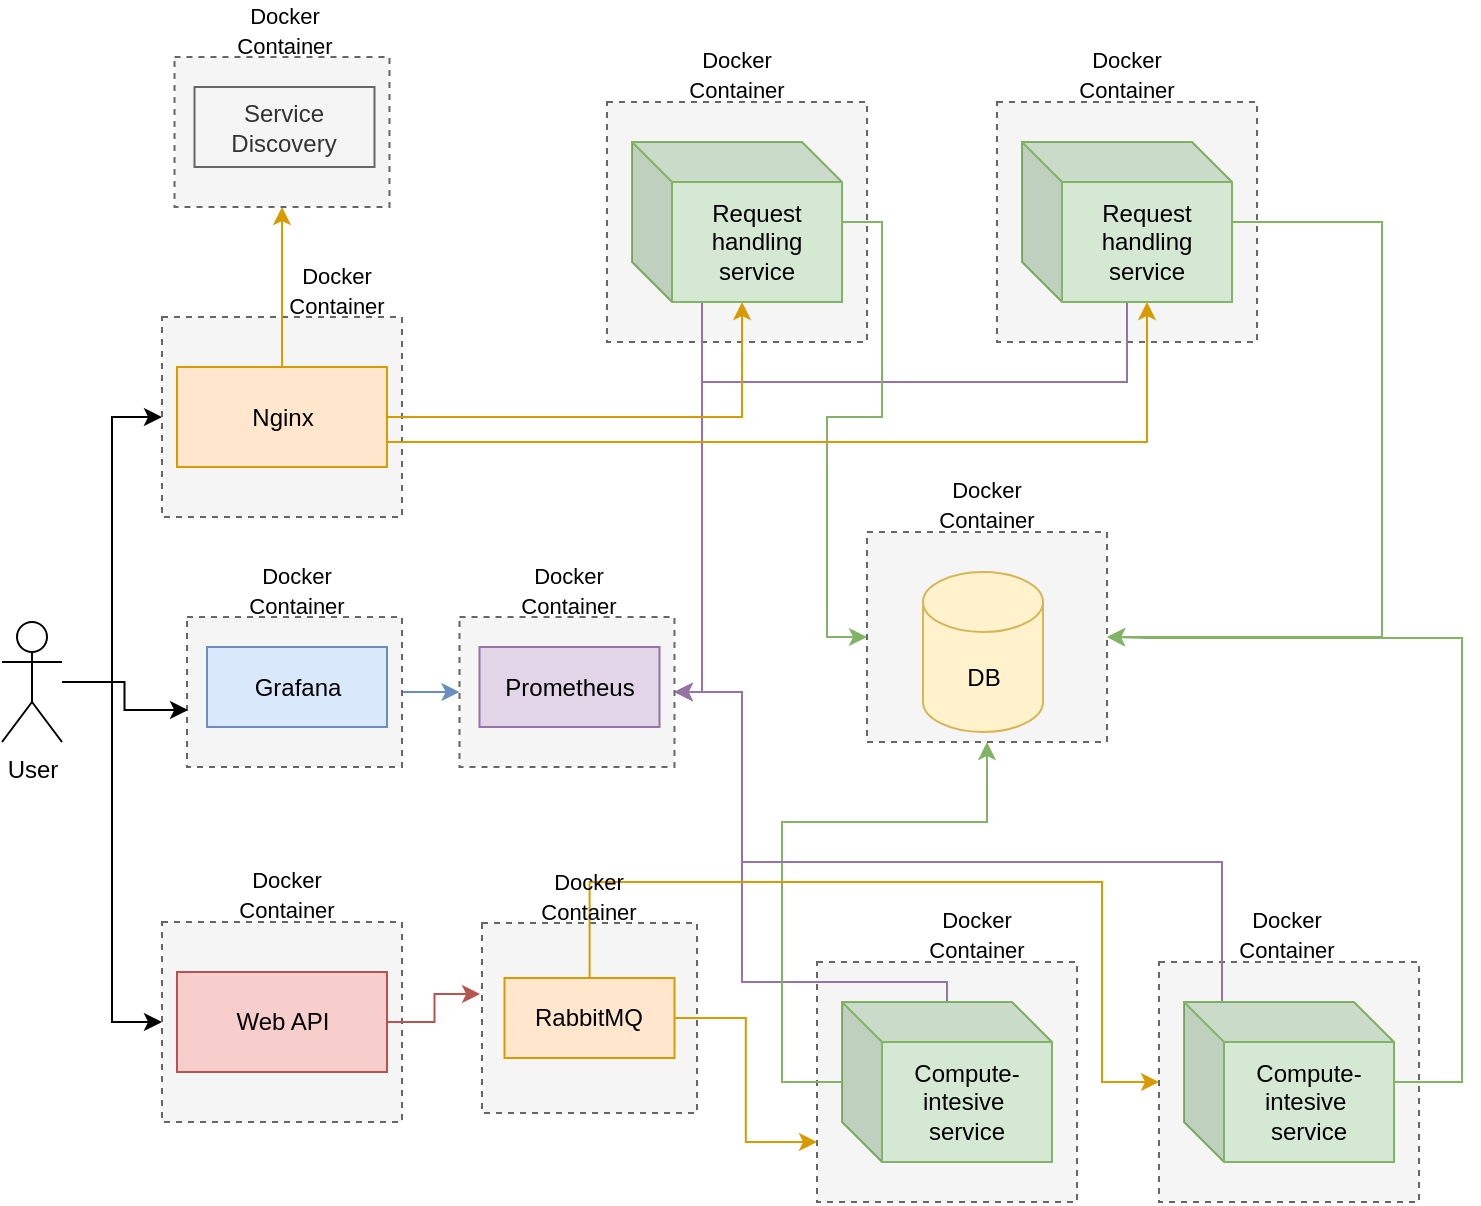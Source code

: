 <mxfile version="26.2.13">
  <diagram name="Page-1" id="3mhavHjRwUIhCfD9kLPz">
    <mxGraphModel dx="1428" dy="749" grid="1" gridSize="10" guides="1" tooltips="1" connect="1" arrows="1" fold="1" page="1" pageScale="1" pageWidth="827" pageHeight="1169" math="0" shadow="0">
      <root>
        <mxCell id="0" />
        <mxCell id="1" parent="0" />
        <mxCell id="yqHAX6XaGLWDxhdKcxRz-11" style="edgeStyle=orthogonalEdgeStyle;rounded=0;orthogonalLoop=1;jettySize=auto;html=1;entryX=0;entryY=0.5;entryDx=0;entryDy=0;" parent="1" source="0ezP59gke7yecXBHXXqj-3" target="0ezP59gke7yecXBHXXqj-5" edge="1">
          <mxGeometry relative="1" as="geometry" />
        </mxCell>
        <mxCell id="yqHAX6XaGLWDxhdKcxRz-12" style="edgeStyle=orthogonalEdgeStyle;rounded=0;orthogonalLoop=1;jettySize=auto;html=1;entryX=0;entryY=0.5;entryDx=0;entryDy=0;" parent="1" source="0ezP59gke7yecXBHXXqj-3" target="0ezP59gke7yecXBHXXqj-8" edge="1">
          <mxGeometry relative="1" as="geometry" />
        </mxCell>
        <mxCell id="0ezP59gke7yecXBHXXqj-3" value="User" style="shape=umlActor;verticalLabelPosition=bottom;verticalAlign=top;html=1;outlineConnect=0;" parent="1" vertex="1">
          <mxGeometry x="40" y="400" width="30" height="60" as="geometry" />
        </mxCell>
        <mxCell id="0ezP59gke7yecXBHXXqj-5" value="" style="rounded=0;whiteSpace=wrap;html=1;dashed=1;fillColor=#f5f5f5;fontColor=#333333;strokeColor=#666666;" parent="1" vertex="1">
          <mxGeometry x="120" y="247.5" width="120" height="100" as="geometry" />
        </mxCell>
        <mxCell id="FkycOWQq0roFS4aUgxG2-39" style="edgeStyle=orthogonalEdgeStyle;rounded=0;orthogonalLoop=1;jettySize=auto;html=1;entryX=0.5;entryY=1;entryDx=0;entryDy=0;fillColor=#ffe6cc;strokeColor=#d79b00;" edge="1" parent="1" source="0ezP59gke7yecXBHXXqj-7" target="FkycOWQq0roFS4aUgxG2-35">
          <mxGeometry relative="1" as="geometry" />
        </mxCell>
        <mxCell id="0ezP59gke7yecXBHXXqj-7" value="Nginx" style="rounded=0;whiteSpace=wrap;html=1;fillColor=#ffe6cc;strokeColor=#d79b00;" parent="1" vertex="1">
          <mxGeometry x="127.5" y="272.5" width="105" height="50" as="geometry" />
        </mxCell>
        <mxCell id="0ezP59gke7yecXBHXXqj-8" value="" style="rounded=0;whiteSpace=wrap;html=1;dashed=1;fillColor=#f5f5f5;fontColor=#333333;strokeColor=#666666;" parent="1" vertex="1">
          <mxGeometry x="120" y="550" width="120" height="100" as="geometry" />
        </mxCell>
        <mxCell id="0ezP59gke7yecXBHXXqj-10" value="Web API" style="rounded=0;whiteSpace=wrap;html=1;fillColor=#f8cecc;strokeColor=#b85450;" parent="1" vertex="1">
          <mxGeometry x="127.5" y="575" width="105" height="50" as="geometry" />
        </mxCell>
        <mxCell id="0ezP59gke7yecXBHXXqj-11" value="" style="rounded=0;whiteSpace=wrap;html=1;dashed=1;fillColor=#f5f5f5;fontColor=#333333;strokeColor=#666666;" parent="1" vertex="1">
          <mxGeometry x="447.5" y="570" width="130" height="120" as="geometry" />
        </mxCell>
        <mxCell id="FkycOWQq0roFS4aUgxG2-24" style="edgeStyle=orthogonalEdgeStyle;rounded=0;orthogonalLoop=1;jettySize=auto;html=1;entryX=1;entryY=0.5;entryDx=0;entryDy=0;fillColor=#e1d5e7;strokeColor=#9673a6;" edge="1" parent="1" source="0ezP59gke7yecXBHXXqj-14" target="FkycOWQq0roFS4aUgxG2-20">
          <mxGeometry relative="1" as="geometry">
            <Array as="points">
              <mxPoint x="513" y="580" />
              <mxPoint x="410" y="580" />
              <mxPoint x="410" y="435" />
            </Array>
          </mxGeometry>
        </mxCell>
        <mxCell id="FkycOWQq0roFS4aUgxG2-31" style="edgeStyle=orthogonalEdgeStyle;rounded=0;orthogonalLoop=1;jettySize=auto;html=1;entryX=0.5;entryY=1;entryDx=0;entryDy=0;fillColor=#d5e8d4;strokeColor=#82b366;" edge="1" parent="1" source="0ezP59gke7yecXBHXXqj-14" target="0ezP59gke7yecXBHXXqj-30">
          <mxGeometry relative="1" as="geometry">
            <Array as="points">
              <mxPoint x="430" y="630" />
              <mxPoint x="430" y="500" />
              <mxPoint x="533" y="500" />
            </Array>
          </mxGeometry>
        </mxCell>
        <mxCell id="0ezP59gke7yecXBHXXqj-14" value="Compute-intesive&amp;nbsp; service" style="shape=cube;whiteSpace=wrap;html=1;boundedLbl=1;backgroundOutline=1;darkOpacity=0.05;darkOpacity2=0.1;fillColor=#d5e8d4;strokeColor=#82b366;" parent="1" vertex="1">
          <mxGeometry x="460" y="590" width="105" height="80" as="geometry" />
        </mxCell>
        <mxCell id="0ezP59gke7yecXBHXXqj-15" value="" style="rounded=0;whiteSpace=wrap;html=1;dashed=1;fillColor=#f5f5f5;fontColor=#333333;strokeColor=#666666;" parent="1" vertex="1">
          <mxGeometry x="618.5" y="570" width="130" height="120" as="geometry" />
        </mxCell>
        <mxCell id="FkycOWQq0roFS4aUgxG2-27" style="edgeStyle=orthogonalEdgeStyle;rounded=0;orthogonalLoop=1;jettySize=auto;html=1;entryX=1;entryY=0.5;entryDx=0;entryDy=0;fillColor=#e1d5e7;strokeColor=#9673a6;" edge="1" parent="1" source="0ezP59gke7yecXBHXXqj-17" target="FkycOWQq0roFS4aUgxG2-20">
          <mxGeometry relative="1" as="geometry">
            <Array as="points">
              <mxPoint x="650" y="520" />
              <mxPoint x="410" y="520" />
              <mxPoint x="410" y="435" />
            </Array>
          </mxGeometry>
        </mxCell>
        <mxCell id="FkycOWQq0roFS4aUgxG2-29" style="edgeStyle=orthogonalEdgeStyle;rounded=0;orthogonalLoop=1;jettySize=auto;html=1;entryX=1;entryY=0.5;entryDx=0;entryDy=0;fillColor=#d5e8d4;strokeColor=#82b366;" edge="1" parent="1" source="0ezP59gke7yecXBHXXqj-17" target="0ezP59gke7yecXBHXXqj-30">
          <mxGeometry relative="1" as="geometry">
            <Array as="points">
              <mxPoint x="770" y="630" />
              <mxPoint x="770" y="408" />
              <mxPoint x="613" y="408" />
            </Array>
          </mxGeometry>
        </mxCell>
        <mxCell id="0ezP59gke7yecXBHXXqj-17" value="Compute-intesive&amp;nbsp; service" style="shape=cube;whiteSpace=wrap;html=1;boundedLbl=1;backgroundOutline=1;darkOpacity=0.05;darkOpacity2=0.1;fillColor=#d5e8d4;strokeColor=#82b366;" parent="1" vertex="1">
          <mxGeometry x="631" y="590" width="105" height="80" as="geometry" />
        </mxCell>
        <mxCell id="0ezP59gke7yecXBHXXqj-24" value="" style="rounded=0;whiteSpace=wrap;html=1;dashed=1;fillColor=#f5f5f5;fontColor=#333333;strokeColor=#666666;" parent="1" vertex="1">
          <mxGeometry x="537.5" y="140" width="130" height="120" as="geometry" />
        </mxCell>
        <mxCell id="FkycOWQq0roFS4aUgxG2-26" style="edgeStyle=orthogonalEdgeStyle;rounded=0;orthogonalLoop=1;jettySize=auto;html=1;entryX=1;entryY=0.5;entryDx=0;entryDy=0;fillColor=#e1d5e7;strokeColor=#9673a6;" edge="1" parent="1" source="0ezP59gke7yecXBHXXqj-26" target="FkycOWQq0roFS4aUgxG2-20">
          <mxGeometry relative="1" as="geometry">
            <Array as="points">
              <mxPoint x="603" y="280" />
              <mxPoint x="390" y="280" />
              <mxPoint x="390" y="435" />
            </Array>
          </mxGeometry>
        </mxCell>
        <mxCell id="FkycOWQq0roFS4aUgxG2-33" style="edgeStyle=orthogonalEdgeStyle;rounded=0;orthogonalLoop=1;jettySize=auto;html=1;entryX=1;entryY=0.5;entryDx=0;entryDy=0;fillColor=#d5e8d4;strokeColor=#82b366;" edge="1" parent="1" source="0ezP59gke7yecXBHXXqj-26" target="0ezP59gke7yecXBHXXqj-30">
          <mxGeometry relative="1" as="geometry">
            <Array as="points">
              <mxPoint x="730" y="200" />
              <mxPoint x="730" y="408" />
            </Array>
          </mxGeometry>
        </mxCell>
        <mxCell id="0ezP59gke7yecXBHXXqj-26" value="Request handling service" style="shape=cube;whiteSpace=wrap;html=1;boundedLbl=1;backgroundOutline=1;darkOpacity=0.05;darkOpacity2=0.1;fillColor=#d5e8d4;strokeColor=#82b366;" parent="1" vertex="1">
          <mxGeometry x="550" y="160" width="105" height="80" as="geometry" />
        </mxCell>
        <mxCell id="0ezP59gke7yecXBHXXqj-27" value="" style="rounded=0;whiteSpace=wrap;html=1;dashed=1;fillColor=#f5f5f5;fontColor=#333333;strokeColor=#666666;" parent="1" vertex="1">
          <mxGeometry x="342.5" y="140" width="130" height="120" as="geometry" />
        </mxCell>
        <mxCell id="FkycOWQq0roFS4aUgxG2-25" style="edgeStyle=orthogonalEdgeStyle;rounded=0;orthogonalLoop=1;jettySize=auto;html=1;entryX=1;entryY=0.5;entryDx=0;entryDy=0;fillColor=#e1d5e7;strokeColor=#9673a6;" edge="1" parent="1" source="0ezP59gke7yecXBHXXqj-29" target="FkycOWQq0roFS4aUgxG2-20">
          <mxGeometry relative="1" as="geometry">
            <Array as="points">
              <mxPoint x="390" y="435" />
            </Array>
          </mxGeometry>
        </mxCell>
        <mxCell id="FkycOWQq0roFS4aUgxG2-34" style="edgeStyle=orthogonalEdgeStyle;rounded=0;orthogonalLoop=1;jettySize=auto;html=1;entryX=0;entryY=0.5;entryDx=0;entryDy=0;fillColor=#d5e8d4;strokeColor=#82b366;" edge="1" parent="1" source="0ezP59gke7yecXBHXXqj-29" target="0ezP59gke7yecXBHXXqj-30">
          <mxGeometry relative="1" as="geometry" />
        </mxCell>
        <mxCell id="0ezP59gke7yecXBHXXqj-29" value="Request handling service" style="shape=cube;whiteSpace=wrap;html=1;boundedLbl=1;backgroundOutline=1;darkOpacity=0.05;darkOpacity2=0.1;fillColor=#d5e8d4;strokeColor=#82b366;" parent="1" vertex="1">
          <mxGeometry x="355" y="160" width="105" height="80" as="geometry" />
        </mxCell>
        <mxCell id="0ezP59gke7yecXBHXXqj-30" value="" style="rounded=0;whiteSpace=wrap;html=1;dashed=1;fillColor=#f5f5f5;fontColor=#333333;strokeColor=#666666;" parent="1" vertex="1">
          <mxGeometry x="472.5" y="355" width="120" height="105" as="geometry" />
        </mxCell>
        <mxCell id="0ezP59gke7yecXBHXXqj-33" value="DB" style="shape=cylinder3;whiteSpace=wrap;html=1;boundedLbl=1;backgroundOutline=1;size=15;fillColor=#fff2cc;strokeColor=#d6b656;" parent="1" vertex="1">
          <mxGeometry x="500.5" y="375" width="60" height="80" as="geometry" />
        </mxCell>
        <mxCell id="yqHAX6XaGLWDxhdKcxRz-14" value="" style="rounded=0;whiteSpace=wrap;html=1;dashed=1;fillColor=#f5f5f5;fontColor=#333333;strokeColor=#666666;" parent="1" vertex="1">
          <mxGeometry x="280" y="550.5" width="107.5" height="95" as="geometry" />
        </mxCell>
        <mxCell id="yqHAX6XaGLWDxhdKcxRz-18" style="edgeStyle=orthogonalEdgeStyle;rounded=0;orthogonalLoop=1;jettySize=auto;html=1;entryX=0;entryY=0.75;entryDx=0;entryDy=0;fillColor=#ffe6cc;strokeColor=#d79b00;" parent="1" source="yqHAX6XaGLWDxhdKcxRz-16" target="0ezP59gke7yecXBHXXqj-11" edge="1">
          <mxGeometry relative="1" as="geometry" />
        </mxCell>
        <mxCell id="yqHAX6XaGLWDxhdKcxRz-19" style="edgeStyle=orthogonalEdgeStyle;rounded=0;orthogonalLoop=1;jettySize=auto;html=1;entryX=0;entryY=0.5;entryDx=0;entryDy=0;fillColor=#ffe6cc;strokeColor=#d79b00;" parent="1" source="yqHAX6XaGLWDxhdKcxRz-16" target="0ezP59gke7yecXBHXXqj-15" edge="1">
          <mxGeometry relative="1" as="geometry">
            <Array as="points">
              <mxPoint x="334" y="530" />
              <mxPoint x="590" y="530" />
              <mxPoint x="590" y="630" />
            </Array>
          </mxGeometry>
        </mxCell>
        <mxCell id="yqHAX6XaGLWDxhdKcxRz-16" value="RabbitMQ" style="rounded=0;whiteSpace=wrap;html=1;fillColor=#ffe6cc;strokeColor=#d79b00;" parent="1" vertex="1">
          <mxGeometry x="291.25" y="578" width="85" height="40" as="geometry" />
        </mxCell>
        <mxCell id="yqHAX6XaGLWDxhdKcxRz-23" style="edgeStyle=orthogonalEdgeStyle;rounded=0;orthogonalLoop=1;jettySize=auto;html=1;entryX=0.524;entryY=1;entryDx=0;entryDy=0;entryPerimeter=0;fillColor=#ffe6cc;strokeColor=#d79b00;" parent="1" source="0ezP59gke7yecXBHXXqj-7" target="0ezP59gke7yecXBHXXqj-29" edge="1">
          <mxGeometry relative="1" as="geometry" />
        </mxCell>
        <mxCell id="yqHAX6XaGLWDxhdKcxRz-24" style="edgeStyle=orthogonalEdgeStyle;rounded=0;orthogonalLoop=1;jettySize=auto;html=1;entryX=0;entryY=0;entryDx=62.5;entryDy=80;entryPerimeter=0;fillColor=#ffe6cc;strokeColor=#d79b00;" parent="1" source="0ezP59gke7yecXBHXXqj-7" target="0ezP59gke7yecXBHXXqj-26" edge="1">
          <mxGeometry relative="1" as="geometry">
            <Array as="points">
              <mxPoint x="215" y="310" />
              <mxPoint x="613" y="310" />
            </Array>
          </mxGeometry>
        </mxCell>
        <mxCell id="FkycOWQq0roFS4aUgxG2-23" style="edgeStyle=orthogonalEdgeStyle;rounded=0;orthogonalLoop=1;jettySize=auto;html=1;entryX=0;entryY=0.5;entryDx=0;entryDy=0;fillColor=#dae8fc;strokeColor=#6c8ebf;" edge="1" parent="1" source="FkycOWQq0roFS4aUgxG2-1" target="FkycOWQq0roFS4aUgxG2-20">
          <mxGeometry relative="1" as="geometry" />
        </mxCell>
        <mxCell id="FkycOWQq0roFS4aUgxG2-1" value="" style="rounded=0;whiteSpace=wrap;html=1;dashed=1;fillColor=#f5f5f5;fontColor=#333333;strokeColor=#666666;" vertex="1" parent="1">
          <mxGeometry x="132.5" y="397.5" width="107.5" height="75" as="geometry" />
        </mxCell>
        <mxCell id="FkycOWQq0roFS4aUgxG2-2" value="&lt;font style=&quot;font-size: 11px;&quot;&gt;Docker Container&lt;/font&gt;" style="text;html=1;align=center;verticalAlign=middle;whiteSpace=wrap;rounded=0;" vertex="1" parent="1">
          <mxGeometry x="155" y="370" width="65" height="27.5" as="geometry" />
        </mxCell>
        <mxCell id="FkycOWQq0roFS4aUgxG2-3" value="Grafana" style="rounded=0;whiteSpace=wrap;html=1;fillColor=#dae8fc;strokeColor=#6c8ebf;" vertex="1" parent="1">
          <mxGeometry x="142.5" y="412.5" width="90" height="40" as="geometry" />
        </mxCell>
        <mxCell id="FkycOWQq0roFS4aUgxG2-4" value="&lt;font style=&quot;font-size: 11px;&quot;&gt;Docker Container&lt;/font&gt;" style="text;html=1;align=center;verticalAlign=middle;whiteSpace=wrap;rounded=0;" vertex="1" parent="1">
          <mxGeometry x="175" y="220" width="65" height="27.5" as="geometry" />
        </mxCell>
        <mxCell id="FkycOWQq0roFS4aUgxG2-5" value="&lt;font style=&quot;font-size: 11px;&quot;&gt;Docker Container&lt;/font&gt;" style="text;html=1;align=center;verticalAlign=middle;whiteSpace=wrap;rounded=0;" vertex="1" parent="1">
          <mxGeometry x="375" y="112.5" width="65" height="27.5" as="geometry" />
        </mxCell>
        <mxCell id="FkycOWQq0roFS4aUgxG2-6" value="&lt;font style=&quot;font-size: 11px;&quot;&gt;Docker Container&lt;/font&gt;" style="text;html=1;align=center;verticalAlign=middle;whiteSpace=wrap;rounded=0;" vertex="1" parent="1">
          <mxGeometry x="570" y="112.5" width="65" height="27.5" as="geometry" />
        </mxCell>
        <mxCell id="FkycOWQq0roFS4aUgxG2-7" value="&lt;font style=&quot;font-size: 11px;&quot;&gt;Docker Container&lt;/font&gt;" style="text;html=1;align=center;verticalAlign=middle;whiteSpace=wrap;rounded=0;" vertex="1" parent="1">
          <mxGeometry x="500" y="327.5" width="65" height="27.5" as="geometry" />
        </mxCell>
        <mxCell id="FkycOWQq0roFS4aUgxG2-8" value="&lt;font style=&quot;font-size: 11px;&quot;&gt;Docker Container&lt;/font&gt;" style="text;html=1;align=center;verticalAlign=middle;whiteSpace=wrap;rounded=0;" vertex="1" parent="1">
          <mxGeometry x="650" y="542.5" width="65" height="27.5" as="geometry" />
        </mxCell>
        <mxCell id="FkycOWQq0roFS4aUgxG2-9" value="&lt;font style=&quot;font-size: 11px;&quot;&gt;Docker Container&lt;/font&gt;" style="text;html=1;align=center;verticalAlign=middle;whiteSpace=wrap;rounded=0;" vertex="1" parent="1">
          <mxGeometry x="495" y="542.5" width="65" height="27.5" as="geometry" />
        </mxCell>
        <mxCell id="FkycOWQq0roFS4aUgxG2-10" value="&lt;font style=&quot;font-size: 11px;&quot;&gt;Docker Container&lt;/font&gt;" style="text;html=1;align=center;verticalAlign=middle;whiteSpace=wrap;rounded=0;" vertex="1" parent="1">
          <mxGeometry x="150" y="522.5" width="65" height="27.5" as="geometry" />
        </mxCell>
        <mxCell id="FkycOWQq0roFS4aUgxG2-11" value="&lt;font style=&quot;font-size: 11px;&quot;&gt;Docker Container&lt;/font&gt;" style="text;html=1;align=center;verticalAlign=middle;whiteSpace=wrap;rounded=0;" vertex="1" parent="1">
          <mxGeometry x="301.25" y="523" width="65" height="27.5" as="geometry" />
        </mxCell>
        <mxCell id="FkycOWQq0roFS4aUgxG2-15" style="edgeStyle=orthogonalEdgeStyle;rounded=0;orthogonalLoop=1;jettySize=auto;html=1;entryX=-0.009;entryY=0.374;entryDx=0;entryDy=0;entryPerimeter=0;fillColor=#f8cecc;strokeColor=#b85450;" edge="1" parent="1" source="0ezP59gke7yecXBHXXqj-10" target="yqHAX6XaGLWDxhdKcxRz-14">
          <mxGeometry relative="1" as="geometry" />
        </mxCell>
        <mxCell id="FkycOWQq0roFS4aUgxG2-16" style="edgeStyle=orthogonalEdgeStyle;rounded=0;orthogonalLoop=1;jettySize=auto;html=1;entryX=0.005;entryY=0.62;entryDx=0;entryDy=0;entryPerimeter=0;" edge="1" parent="1" source="0ezP59gke7yecXBHXXqj-3" target="FkycOWQq0roFS4aUgxG2-1">
          <mxGeometry relative="1" as="geometry" />
        </mxCell>
        <mxCell id="FkycOWQq0roFS4aUgxG2-20" value="" style="rounded=0;whiteSpace=wrap;html=1;dashed=1;fillColor=#f5f5f5;fontColor=#333333;strokeColor=#666666;" vertex="1" parent="1">
          <mxGeometry x="268.75" y="397.5" width="107.5" height="75" as="geometry" />
        </mxCell>
        <mxCell id="FkycOWQq0roFS4aUgxG2-21" value="&lt;font style=&quot;font-size: 11px;&quot;&gt;Docker Container&lt;/font&gt;" style="text;html=1;align=center;verticalAlign=middle;whiteSpace=wrap;rounded=0;" vertex="1" parent="1">
          <mxGeometry x="291.25" y="370" width="65" height="27.5" as="geometry" />
        </mxCell>
        <mxCell id="FkycOWQq0roFS4aUgxG2-22" value="Prometheus" style="rounded=0;whiteSpace=wrap;html=1;fillColor=#e1d5e7;strokeColor=#9673a6;" vertex="1" parent="1">
          <mxGeometry x="278.75" y="412.5" width="90" height="40" as="geometry" />
        </mxCell>
        <mxCell id="FkycOWQq0roFS4aUgxG2-35" value="" style="rounded=0;whiteSpace=wrap;html=1;dashed=1;fillColor=#f5f5f5;fontColor=#333333;strokeColor=#666666;" vertex="1" parent="1">
          <mxGeometry x="126.25" y="117.5" width="107.5" height="75" as="geometry" />
        </mxCell>
        <mxCell id="FkycOWQq0roFS4aUgxG2-36" value="&lt;font style=&quot;font-size: 11px;&quot;&gt;Docker Container&lt;/font&gt;" style="text;html=1;align=center;verticalAlign=middle;whiteSpace=wrap;rounded=0;" vertex="1" parent="1">
          <mxGeometry x="148.75" y="90" width="65" height="27.5" as="geometry" />
        </mxCell>
        <mxCell id="FkycOWQq0roFS4aUgxG2-37" value="Service Discovery" style="rounded=0;whiteSpace=wrap;html=1;fillColor=#f5f5f5;strokeColor=#666666;fontColor=#333333;" vertex="1" parent="1">
          <mxGeometry x="136.25" y="132.5" width="90" height="40" as="geometry" />
        </mxCell>
      </root>
    </mxGraphModel>
  </diagram>
</mxfile>
